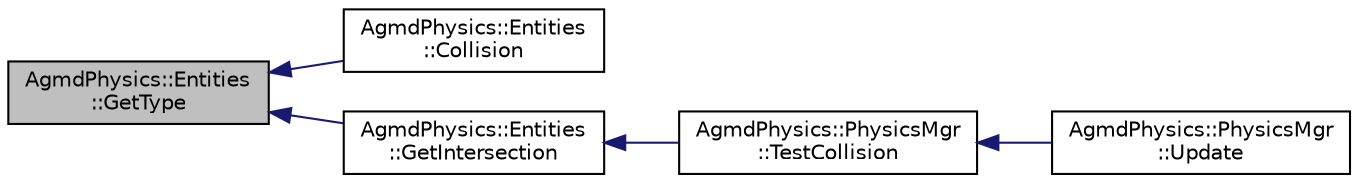 digraph "AgmdPhysics::Entities::GetType"
{
  edge [fontname="Helvetica",fontsize="10",labelfontname="Helvetica",labelfontsize="10"];
  node [fontname="Helvetica",fontsize="10",shape=record];
  rankdir="LR";
  Node1 [label="AgmdPhysics::Entities\l::GetType",height=0.2,width=0.4,color="black", fillcolor="grey75", style="filled" fontcolor="black"];
  Node1 -> Node2 [dir="back",color="midnightblue",fontsize="10",style="solid",fontname="Helvetica"];
  Node2 [label="AgmdPhysics::Entities\l::Collision",height=0.2,width=0.4,color="black", fillcolor="white", style="filled",URL="$class_agmd_physics_1_1_entities.html#a0b8b039fb6f13dd66a17d146fa4baf97"];
  Node1 -> Node3 [dir="back",color="midnightblue",fontsize="10",style="solid",fontname="Helvetica"];
  Node3 [label="AgmdPhysics::Entities\l::GetIntersection",height=0.2,width=0.4,color="black", fillcolor="white", style="filled",URL="$class_agmd_physics_1_1_entities.html#a0076c27b9ef6f90c8de917c0f3cc1189"];
  Node3 -> Node4 [dir="back",color="midnightblue",fontsize="10",style="solid",fontname="Helvetica"];
  Node4 [label="AgmdPhysics::PhysicsMgr\l::TestCollision",height=0.2,width=0.4,color="black", fillcolor="white", style="filled",URL="$class_agmd_physics_1_1_physics_mgr.html#a04d6cd70454628c29cfbfe27451a5b17"];
  Node4 -> Node5 [dir="back",color="midnightblue",fontsize="10",style="solid",fontname="Helvetica"];
  Node5 [label="AgmdPhysics::PhysicsMgr\l::Update",height=0.2,width=0.4,color="black", fillcolor="white", style="filled",URL="$class_agmd_physics_1_1_physics_mgr.html#a9b19929493f6226bcd74637d6d5ebd54"];
}
